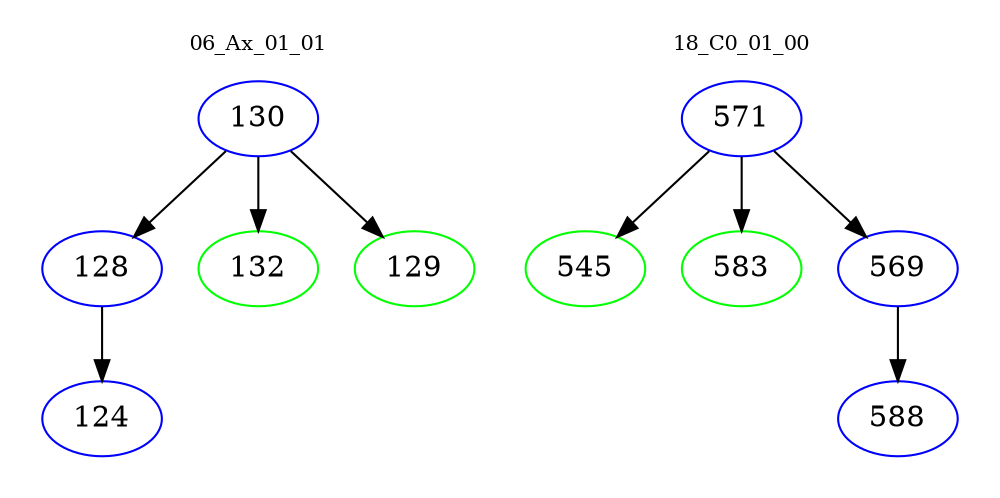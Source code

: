 digraph{
subgraph cluster_0 {
color = white
label = "06_Ax_01_01";
fontsize=10;
T0_130 [label="130", color="blue"]
T0_130 -> T0_128 [color="black"]
T0_128 [label="128", color="blue"]
T0_128 -> T0_124 [color="black"]
T0_124 [label="124", color="blue"]
T0_130 -> T0_132 [color="black"]
T0_132 [label="132", color="green"]
T0_130 -> T0_129 [color="black"]
T0_129 [label="129", color="green"]
}
subgraph cluster_1 {
color = white
label = "18_C0_01_00";
fontsize=10;
T1_571 [label="571", color="blue"]
T1_571 -> T1_545 [color="black"]
T1_545 [label="545", color="green"]
T1_571 -> T1_583 [color="black"]
T1_583 [label="583", color="green"]
T1_571 -> T1_569 [color="black"]
T1_569 [label="569", color="blue"]
T1_569 -> T1_588 [color="black"]
T1_588 [label="588", color="blue"]
}
}
